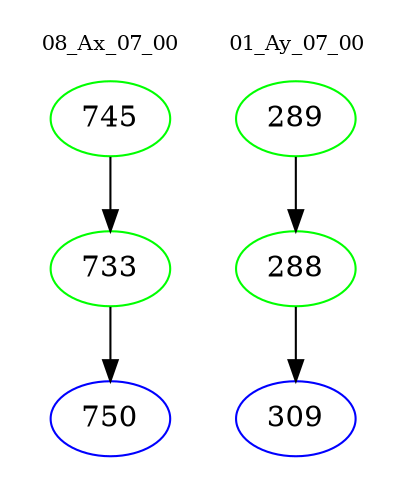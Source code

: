 digraph{
subgraph cluster_0 {
color = white
label = "08_Ax_07_00";
fontsize=10;
T0_745 [label="745", color="green"]
T0_745 -> T0_733 [color="black"]
T0_733 [label="733", color="green"]
T0_733 -> T0_750 [color="black"]
T0_750 [label="750", color="blue"]
}
subgraph cluster_1 {
color = white
label = "01_Ay_07_00";
fontsize=10;
T1_289 [label="289", color="green"]
T1_289 -> T1_288 [color="black"]
T1_288 [label="288", color="green"]
T1_288 -> T1_309 [color="black"]
T1_309 [label="309", color="blue"]
}
}
